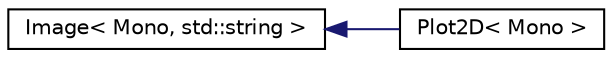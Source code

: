 digraph "Graphical Class Hierarchy"
{
 // LATEX_PDF_SIZE
  edge [fontname="Helvetica",fontsize="10",labelfontname="Helvetica",labelfontsize="10"];
  node [fontname="Helvetica",fontsize="10",shape=record];
  rankdir="LR";
  Node0 [label="Image\< Mono, std::string \>",height=0.2,width=0.4,color="black", fillcolor="white", style="filled",URL="$class_image.html",tooltip=" "];
  Node0 -> Node1 [dir="back",color="midnightblue",fontsize="10",style="solid",fontname="Helvetica"];
  Node1 [label="Plot2D\< Mono \>",height=0.2,width=0.4,color="black", fillcolor="white", style="filled",URL="$class_plot2_d.html",tooltip=" "];
}
